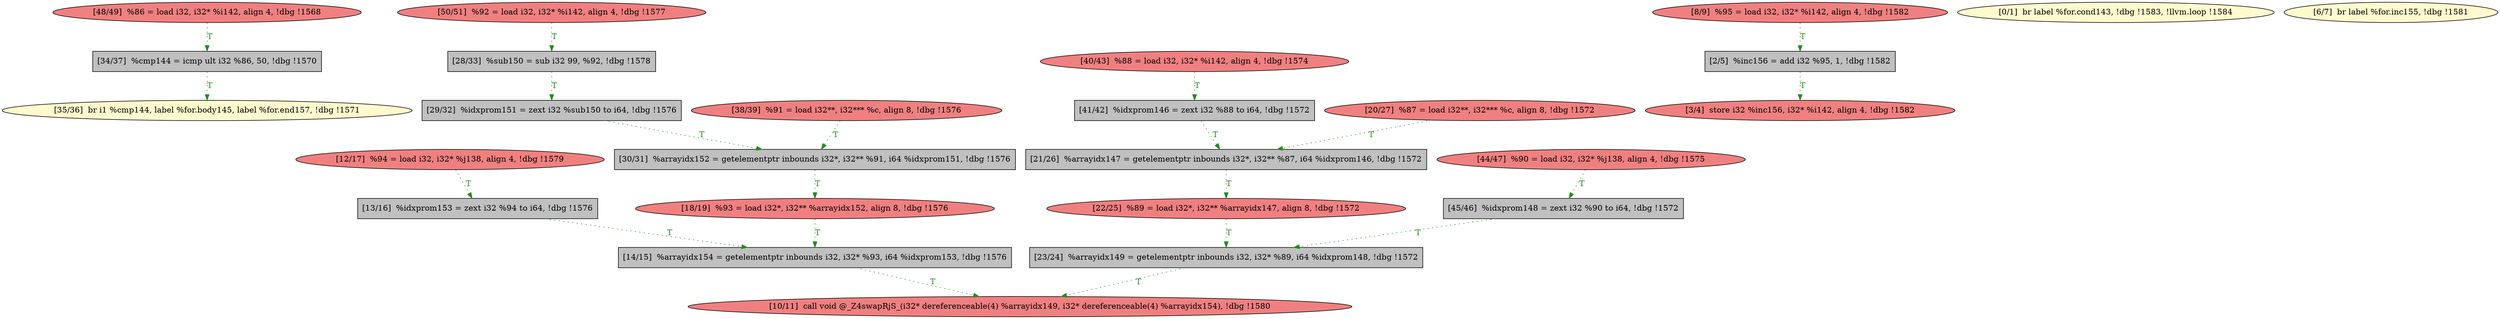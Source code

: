 
digraph G {


node7940 [fillcolor=lemonchiffon,label="[35/36]  br i1 %cmp144, label %for.body145, label %for.end157, !dbg !1571",shape=ellipse,style=filled ]
node7936 [fillcolor=lightcoral,label="[48/49]  %86 = load i32, i32* %i142, align 4, !dbg !1568",shape=ellipse,style=filled ]
node7935 [fillcolor=grey,label="[45/46]  %idxprom148 = zext i32 %90 to i64, !dbg !1572",shape=rectangle,style=filled ]
node7939 [fillcolor=grey,label="[29/32]  %idxprom151 = zext i32 %sub150 to i64, !dbg !1576",shape=rectangle,style=filled ]
node7934 [fillcolor=grey,label="[41/42]  %idxprom146 = zext i32 %88 to i64, !dbg !1572",shape=rectangle,style=filled ]
node7933 [fillcolor=lightcoral,label="[44/47]  %90 = load i32, i32* %j138, align 4, !dbg !1575",shape=ellipse,style=filled ]
node7932 [fillcolor=lightcoral,label="[40/43]  %88 = load i32, i32* %i142, align 4, !dbg !1574",shape=ellipse,style=filled ]
node7920 [fillcolor=lightcoral,label="[10/11]  call void @_Z4swapRjS_(i32* dereferenceable(4) %arrayidx149, i32* dereferenceable(4) %arrayidx154), !dbg !1580",shape=ellipse,style=filled ]
node7921 [fillcolor=lightcoral,label="[12/17]  %94 = load i32, i32* %j138, align 4, !dbg !1579",shape=ellipse,style=filled ]
node7925 [fillcolor=grey,label="[28/33]  %sub150 = sub i32 99, %92, !dbg !1578",shape=rectangle,style=filled ]
node7937 [fillcolor=lightcoral,label="[50/51]  %92 = load i32, i32* %i142, align 4, !dbg !1577",shape=ellipse,style=filled ]
node7917 [fillcolor=grey,label="[2/5]  %inc156 = add i32 %95, 1, !dbg !1582",shape=rectangle,style=filled ]
node7919 [fillcolor=lightcoral,label="[8/9]  %95 = load i32, i32* %i142, align 4, !dbg !1582",shape=ellipse,style=filled ]
node7929 [fillcolor=lightcoral,label="[3/4]  store i32 %inc156, i32* %i142, align 4, !dbg !1582",shape=ellipse,style=filled ]
node7916 [fillcolor=lemonchiffon,label="[0/1]  br label %for.cond143, !dbg !1583, !llvm.loop !1584",shape=ellipse,style=filled ]
node7923 [fillcolor=grey,label="[14/15]  %arrayidx154 = getelementptr inbounds i32, i32* %93, i64 %idxprom153, !dbg !1576",shape=rectangle,style=filled ]
node7924 [fillcolor=lightcoral,label="[20/27]  %87 = load i32**, i32*** %c, align 8, !dbg !1572",shape=ellipse,style=filled ]
node7926 [fillcolor=grey,label="[34/37]  %cmp144 = icmp ult i32 %86, 50, !dbg !1570",shape=rectangle,style=filled ]
node7927 [fillcolor=grey,label="[21/26]  %arrayidx147 = getelementptr inbounds i32*, i32** %87, i64 %idxprom146, !dbg !1572",shape=rectangle,style=filled ]
node7941 [fillcolor=grey,label="[30/31]  %arrayidx152 = getelementptr inbounds i32*, i32** %91, i64 %idxprom151, !dbg !1576",shape=rectangle,style=filled ]
node7928 [fillcolor=grey,label="[23/24]  %arrayidx149 = getelementptr inbounds i32, i32* %89, i64 %idxprom148, !dbg !1572",shape=rectangle,style=filled ]
node7918 [fillcolor=lemonchiffon,label="[6/7]  br label %for.inc155, !dbg !1581",shape=ellipse,style=filled ]
node7930 [fillcolor=lightcoral,label="[22/25]  %89 = load i32*, i32** %arrayidx147, align 8, !dbg !1572",shape=ellipse,style=filled ]
node7938 [fillcolor=grey,label="[13/16]  %idxprom153 = zext i32 %94 to i64, !dbg !1576",shape=rectangle,style=filled ]
node7922 [fillcolor=lightcoral,label="[18/19]  %93 = load i32*, i32** %arrayidx152, align 8, !dbg !1576",shape=ellipse,style=filled ]
node7931 [fillcolor=lightcoral,label="[38/39]  %91 = load i32**, i32*** %c, align 8, !dbg !1576",shape=ellipse,style=filled ]

node7935->node7928 [style=dotted,color=forestgreen,label="T",fontcolor=forestgreen ]
node7934->node7927 [style=dotted,color=forestgreen,label="T",fontcolor=forestgreen ]
node7925->node7939 [style=dotted,color=forestgreen,label="T",fontcolor=forestgreen ]
node7927->node7930 [style=dotted,color=forestgreen,label="T",fontcolor=forestgreen ]
node7936->node7926 [style=dotted,color=forestgreen,label="T",fontcolor=forestgreen ]
node7941->node7922 [style=dotted,color=forestgreen,label="T",fontcolor=forestgreen ]
node7921->node7938 [style=dotted,color=forestgreen,label="T",fontcolor=forestgreen ]
node7932->node7934 [style=dotted,color=forestgreen,label="T",fontcolor=forestgreen ]
node7923->node7920 [style=dotted,color=forestgreen,label="T",fontcolor=forestgreen ]
node7937->node7925 [style=dotted,color=forestgreen,label="T",fontcolor=forestgreen ]
node7938->node7923 [style=dotted,color=forestgreen,label="T",fontcolor=forestgreen ]
node7922->node7923 [style=dotted,color=forestgreen,label="T",fontcolor=forestgreen ]
node7931->node7941 [style=dotted,color=forestgreen,label="T",fontcolor=forestgreen ]
node7919->node7917 [style=dotted,color=forestgreen,label="T",fontcolor=forestgreen ]
node7939->node7941 [style=dotted,color=forestgreen,label="T",fontcolor=forestgreen ]
node7924->node7927 [style=dotted,color=forestgreen,label="T",fontcolor=forestgreen ]
node7917->node7929 [style=dotted,color=forestgreen,label="T",fontcolor=forestgreen ]
node7928->node7920 [style=dotted,color=forestgreen,label="T",fontcolor=forestgreen ]
node7933->node7935 [style=dotted,color=forestgreen,label="T",fontcolor=forestgreen ]
node7926->node7940 [style=dotted,color=forestgreen,label="T",fontcolor=forestgreen ]
node7930->node7928 [style=dotted,color=forestgreen,label="T",fontcolor=forestgreen ]


}
